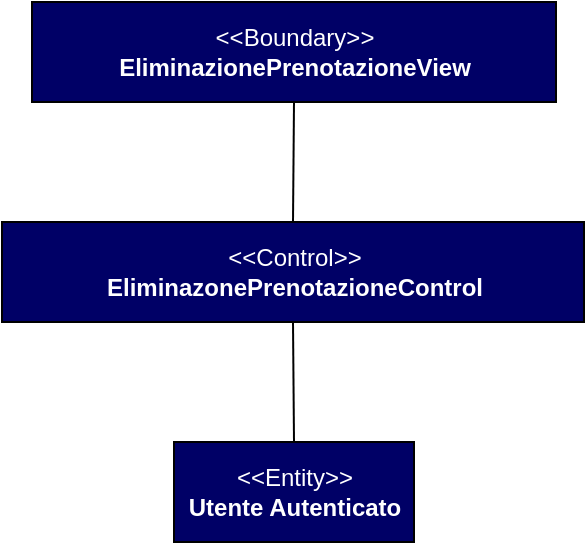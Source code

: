 <mxfile version="13.9.5" type="device"><diagram id="C5RBs43oDa-KdzZeNtuy" name="Page-1"><mxGraphModel dx="857" dy="642" grid="1" gridSize="10" guides="1" tooltips="1" connect="1" arrows="1" fold="1" page="1" pageScale="1" pageWidth="827" pageHeight="1169" math="0" shadow="0"><root><mxCell id="WIyWlLk6GJQsqaUBKTNV-0"/><mxCell id="WIyWlLk6GJQsqaUBKTNV-1" parent="WIyWlLk6GJQsqaUBKTNV-0"/><mxCell id="bddTl7PhnCjg6YFo3-Fc-0" value="&lt;font color=&quot;#ffffff&quot;&gt;&amp;lt;&amp;lt;Entity&amp;gt;&amp;gt;&lt;br&gt;&lt;/font&gt;&lt;div&gt;&lt;b&gt;&lt;font color=&quot;#ffffff&quot;&gt;Utente Autenticato&lt;/font&gt;&lt;/b&gt;&lt;br&gt;&lt;/div&gt;" style="html=1;fillColor=#000066;" parent="WIyWlLk6GJQsqaUBKTNV-1" vertex="1"><mxGeometry x="354" y="310" width="120" height="50" as="geometry"/></mxCell><mxCell id="bddTl7PhnCjg6YFo3-Fc-1" value="&lt;font color=&quot;#ffffff&quot;&gt;&amp;lt;&amp;lt;Control&amp;gt;&amp;gt;&lt;br&gt;&lt;/font&gt;&lt;div&gt;&lt;b&gt;&lt;font color=&quot;#ffffff&quot;&gt;EliminazonePrenotazioneControl&lt;/font&gt;&lt;/b&gt;&lt;br&gt;&lt;/div&gt;" style="html=1;fillColor=#000066;" parent="WIyWlLk6GJQsqaUBKTNV-1" vertex="1"><mxGeometry x="268" y="200" width="291" height="50" as="geometry"/></mxCell><mxCell id="bddTl7PhnCjg6YFo3-Fc-2" value="&lt;font color=&quot;#ffffff&quot;&gt;&amp;lt;&amp;lt;Boundary&amp;gt;&amp;gt;&lt;br&gt;&lt;/font&gt;&lt;div&gt;&lt;b&gt;&lt;font color=&quot;#ffffff&quot;&gt;EliminazionePrenotazioneView&lt;/font&gt;&lt;/b&gt;&lt;br&gt;&lt;/div&gt;" style="html=1;fillColor=#000066;" parent="WIyWlLk6GJQsqaUBKTNV-1" vertex="1"><mxGeometry x="283" y="90" width="262" height="50" as="geometry"/></mxCell><mxCell id="bddTl7PhnCjg6YFo3-Fc-5" value="" style="endArrow=none;html=1;entryX=0.5;entryY=1;entryDx=0;entryDy=0;exitX=0.5;exitY=0;exitDx=0;exitDy=0;" parent="WIyWlLk6GJQsqaUBKTNV-1" source="bddTl7PhnCjg6YFo3-Fc-0" target="bddTl7PhnCjg6YFo3-Fc-1" edge="1"><mxGeometry width="50" height="50" relative="1" as="geometry"><mxPoint x="390" y="430" as="sourcePoint"/><mxPoint x="440" y="380" as="targetPoint"/></mxGeometry></mxCell><mxCell id="bddTl7PhnCjg6YFo3-Fc-6" value="" style="endArrow=none;html=1;entryX=0.5;entryY=1;entryDx=0;entryDy=0;exitX=0.5;exitY=0;exitDx=0;exitDy=0;" parent="WIyWlLk6GJQsqaUBKTNV-1" source="bddTl7PhnCjg6YFo3-Fc-1" target="bddTl7PhnCjg6YFo3-Fc-2" edge="1"><mxGeometry width="50" height="50" relative="1" as="geometry"><mxPoint x="440" y="160" as="sourcePoint"/><mxPoint x="440" y="100" as="targetPoint"/></mxGeometry></mxCell></root></mxGraphModel></diagram></mxfile>
